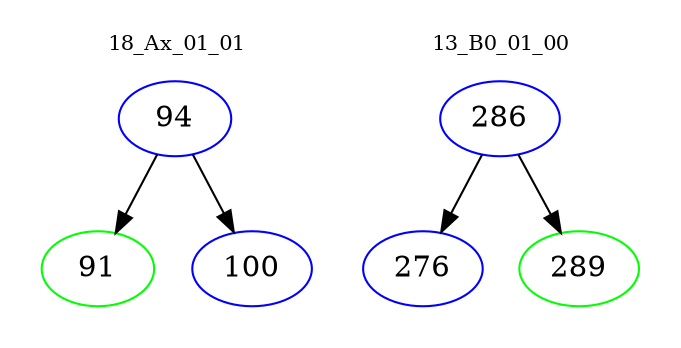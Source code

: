 digraph{
subgraph cluster_0 {
color = white
label = "18_Ax_01_01";
fontsize=10;
T0_94 [label="94", color="blue"]
T0_94 -> T0_91 [color="black"]
T0_91 [label="91", color="green"]
T0_94 -> T0_100 [color="black"]
T0_100 [label="100", color="blue"]
}
subgraph cluster_1 {
color = white
label = "13_B0_01_00";
fontsize=10;
T1_286 [label="286", color="blue"]
T1_286 -> T1_276 [color="black"]
T1_276 [label="276", color="blue"]
T1_286 -> T1_289 [color="black"]
T1_289 [label="289", color="green"]
}
}

